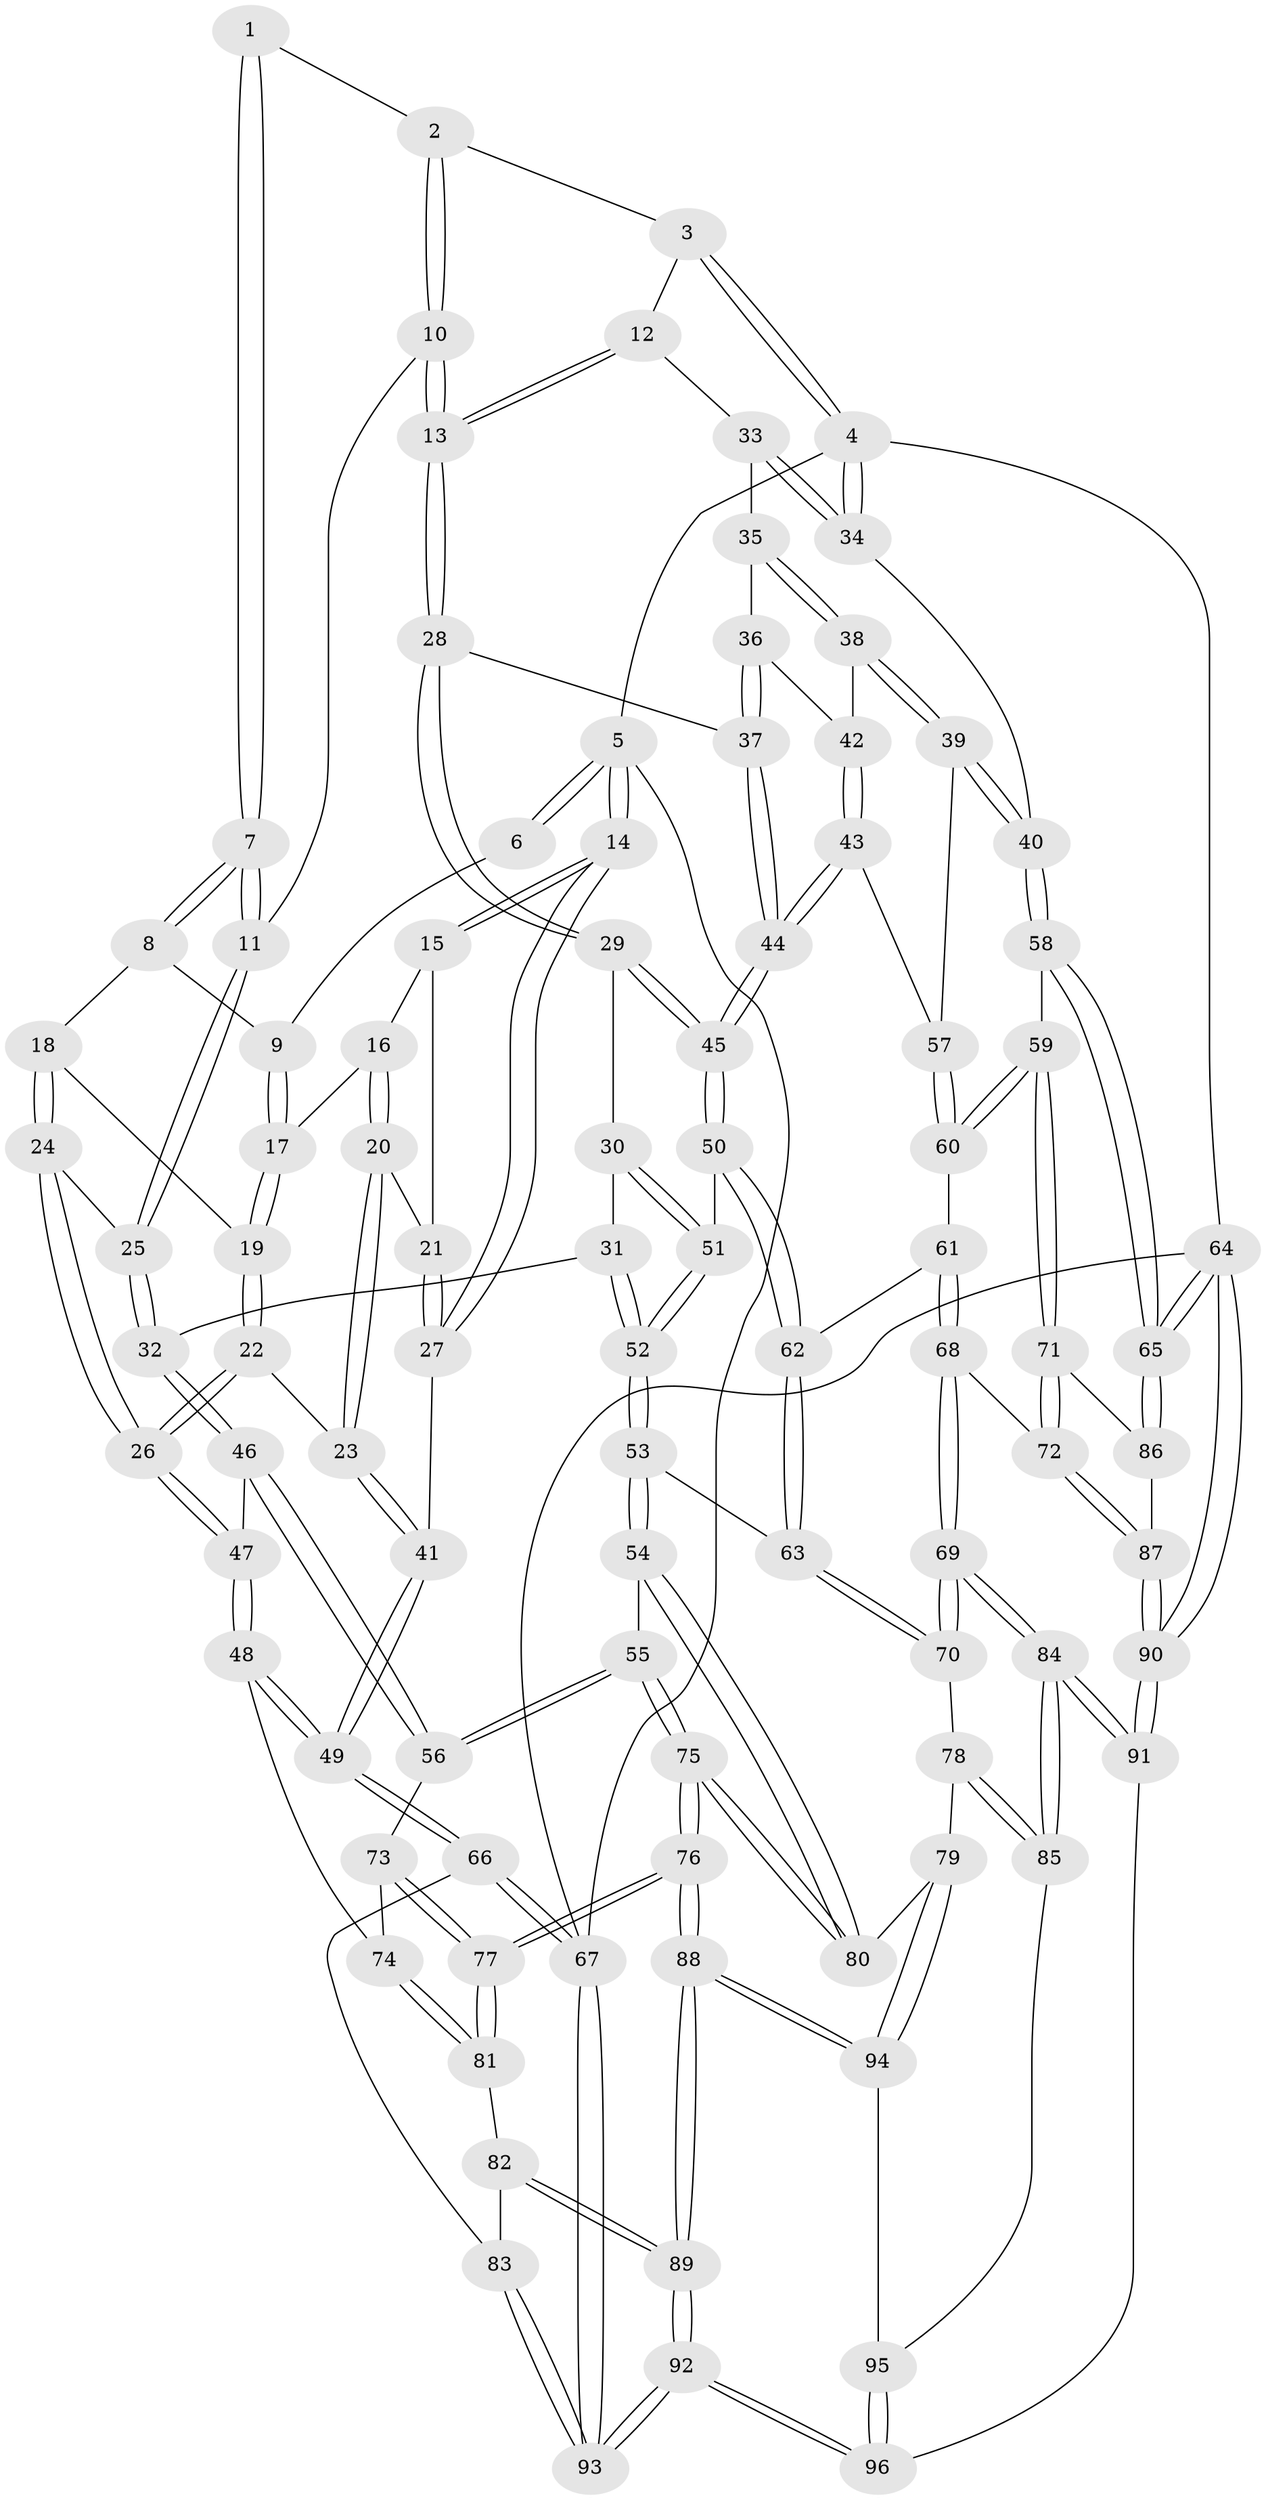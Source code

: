 // coarse degree distribution, {4: 0.3125, 2: 0.041666666666666664, 3: 0.14583333333333334, 5: 0.375, 8: 0.020833333333333332, 6: 0.08333333333333333, 7: 0.020833333333333332}
// Generated by graph-tools (version 1.1) at 2025/06/03/04/25 22:06:37]
// undirected, 96 vertices, 237 edges
graph export_dot {
graph [start="1"]
  node [color=gray90,style=filled];
  1 [pos="+0.5925389021689049+0"];
  2 [pos="+0.719718312789947+0"];
  3 [pos="+0.7751973520561153+0"];
  4 [pos="+1+0"];
  5 [pos="+0+0"];
  6 [pos="+0.29321237277487305+0"];
  7 [pos="+0.4911691438102321+0.14390810344706953"];
  8 [pos="+0.32401195960559376+0.05736963669818902"];
  9 [pos="+0.28846891224402005+0.021264084839717576"];
  10 [pos="+0.6095037980693385+0.16212132998945897"];
  11 [pos="+0.5004743832044163+0.16377936829402348"];
  12 [pos="+0.8039419756018319+0.15559027595747107"];
  13 [pos="+0.6843506118934557+0.2106630937106589"];
  14 [pos="+0+0"];
  15 [pos="+0.13077799359028833+0.1044687115655706"];
  16 [pos="+0.191056821675476+0.11081888026180838"];
  17 [pos="+0.24573207282989418+0.07071336927726501"];
  18 [pos="+0.3445391679909059+0.19749602852823211"];
  19 [pos="+0.279433607714018+0.21105449960851508"];
  20 [pos="+0.1640228362716998+0.2731364382199474"];
  21 [pos="+0.03649458101996161+0.19317523461423344"];
  22 [pos="+0.22740592178678817+0.32670665288699935"];
  23 [pos="+0.1732873862703588+0.2991000511358564"];
  24 [pos="+0.4154798615692707+0.29075138243432097"];
  25 [pos="+0.45319484635310925+0.29452613584078824"];
  26 [pos="+0.24069135230880928+0.3389181795529606"];
  27 [pos="+0+0.17707321241734356"];
  28 [pos="+0.6639917353390589+0.30624881227808304"];
  29 [pos="+0.6229346005406537+0.3378638022112817"];
  30 [pos="+0.5634192056167898+0.3663584029458949"];
  31 [pos="+0.5005935688547571+0.3565615422799329"];
  32 [pos="+0.4930872025137076+0.35400092410897427"];
  33 [pos="+0.8153883860113982+0.1650648517166816"];
  34 [pos="+1+0.12508991955295498"];
  35 [pos="+0.8173297363761841+0.17076639792226972"];
  36 [pos="+0.7978449023734275+0.338231969073709"];
  37 [pos="+0.7630538296749992+0.35688159076792525"];
  38 [pos="+0.9847938500499236+0.3745482822019959"];
  39 [pos="+0.9892673615603906+0.37714083114520297"];
  40 [pos="+1+0.38681902363412574"];
  41 [pos="+0+0.4579524553793855"];
  42 [pos="+0.8468678809067871+0.35029154540784474"];
  43 [pos="+0.7948120142835452+0.47517762292288923"];
  44 [pos="+0.7589659098074197+0.4781003503809893"];
  45 [pos="+0.7515720698434952+0.484704804201257"];
  46 [pos="+0.34388007596738157+0.5755607432831773"];
  47 [pos="+0.2554091069442907+0.5144733746314556"];
  48 [pos="+0+0.5825273374103681"];
  49 [pos="+0+0.575515902257132"];
  50 [pos="+0.733113266959441+0.5095478541598127"];
  51 [pos="+0.6306306144369384+0.4952117602495582"];
  52 [pos="+0.54382888239222+0.5944206474330781"];
  53 [pos="+0.5218750374770101+0.635321404944107"];
  54 [pos="+0.48062747779704845+0.6466292110781983"];
  55 [pos="+0.37076695564250417+0.6034360249210323"];
  56 [pos="+0.34994624844821576+0.5878787942603166"];
  57 [pos="+0.8576289222289156+0.4730547113358909"];
  58 [pos="+1+0.6057330003723311"];
  59 [pos="+0.9603463503776084+0.6218357311682412"];
  60 [pos="+0.8967178780652887+0.6142853297127804"];
  61 [pos="+0.8363241033449849+0.6361164941749905"];
  62 [pos="+0.7423754242826434+0.5647841350560668"];
  63 [pos="+0.642702350630567+0.6822839784398691"];
  64 [pos="+1+1"];
  65 [pos="+1+0.8159963447799182"];
  66 [pos="+0+0.9794392966509549"];
  67 [pos="+0+1"];
  68 [pos="+0.7843201175065564+0.7864556213025764"];
  69 [pos="+0.7783602623781846+0.7878322811722652"];
  70 [pos="+0.6771295092531232+0.7371341002802154"];
  71 [pos="+0.8763716311468289+0.7902924978483301"];
  72 [pos="+0.8074350911258258+0.7958872859784857"];
  73 [pos="+0.26753725063721384+0.6798058602561066"];
  74 [pos="+0.09416502928357537+0.7124928251225724"];
  75 [pos="+0.33656768587107677+0.8549204137670877"];
  76 [pos="+0.2906136873066001+0.8940010428474707"];
  77 [pos="+0.23429397400007626+0.8296470531136735"];
  78 [pos="+0.646347830885207+0.7702161692493094"];
  79 [pos="+0.48655717657725195+0.8184181550135935"];
  80 [pos="+0.4857037479518904+0.8174799932738225"];
  81 [pos="+0.13952937335425453+0.8017407753723814"];
  82 [pos="+0.10158601339149909+0.8529034828582274"];
  83 [pos="+0.09433949030268418+0.8574954549265107"];
  84 [pos="+0.6777345609579769+0.9845114820542297"];
  85 [pos="+0.5881839877447729+0.9096742311833916"];
  86 [pos="+0.9399849483159461+0.802067206785773"];
  87 [pos="+0.8869227125092302+0.9535030607644625"];
  88 [pos="+0.28447523692911997+1"];
  89 [pos="+0.2725922235805126+1"];
  90 [pos="+1+1"];
  91 [pos="+0.7426671935647055+1"];
  92 [pos="+0.2638447169550404+1"];
  93 [pos="+0.11678219001280912+1"];
  94 [pos="+0.5131645929240432+0.8674433822651326"];
  95 [pos="+0.5363612778573824+0.8926979732271664"];
  96 [pos="+0.3309978228172038+1"];
  1 -- 2;
  1 -- 7;
  1 -- 7;
  2 -- 3;
  2 -- 10;
  2 -- 10;
  3 -- 4;
  3 -- 4;
  3 -- 12;
  4 -- 5;
  4 -- 34;
  4 -- 34;
  4 -- 64;
  5 -- 6;
  5 -- 6;
  5 -- 14;
  5 -- 14;
  5 -- 67;
  6 -- 9;
  7 -- 8;
  7 -- 8;
  7 -- 11;
  7 -- 11;
  8 -- 9;
  8 -- 18;
  9 -- 17;
  9 -- 17;
  10 -- 11;
  10 -- 13;
  10 -- 13;
  11 -- 25;
  11 -- 25;
  12 -- 13;
  12 -- 13;
  12 -- 33;
  13 -- 28;
  13 -- 28;
  14 -- 15;
  14 -- 15;
  14 -- 27;
  14 -- 27;
  15 -- 16;
  15 -- 21;
  16 -- 17;
  16 -- 20;
  16 -- 20;
  17 -- 19;
  17 -- 19;
  18 -- 19;
  18 -- 24;
  18 -- 24;
  19 -- 22;
  19 -- 22;
  20 -- 21;
  20 -- 23;
  20 -- 23;
  21 -- 27;
  21 -- 27;
  22 -- 23;
  22 -- 26;
  22 -- 26;
  23 -- 41;
  23 -- 41;
  24 -- 25;
  24 -- 26;
  24 -- 26;
  25 -- 32;
  25 -- 32;
  26 -- 47;
  26 -- 47;
  27 -- 41;
  28 -- 29;
  28 -- 29;
  28 -- 37;
  29 -- 30;
  29 -- 45;
  29 -- 45;
  30 -- 31;
  30 -- 51;
  30 -- 51;
  31 -- 32;
  31 -- 52;
  31 -- 52;
  32 -- 46;
  32 -- 46;
  33 -- 34;
  33 -- 34;
  33 -- 35;
  34 -- 40;
  35 -- 36;
  35 -- 38;
  35 -- 38;
  36 -- 37;
  36 -- 37;
  36 -- 42;
  37 -- 44;
  37 -- 44;
  38 -- 39;
  38 -- 39;
  38 -- 42;
  39 -- 40;
  39 -- 40;
  39 -- 57;
  40 -- 58;
  40 -- 58;
  41 -- 49;
  41 -- 49;
  42 -- 43;
  42 -- 43;
  43 -- 44;
  43 -- 44;
  43 -- 57;
  44 -- 45;
  44 -- 45;
  45 -- 50;
  45 -- 50;
  46 -- 47;
  46 -- 56;
  46 -- 56;
  47 -- 48;
  47 -- 48;
  48 -- 49;
  48 -- 49;
  48 -- 74;
  49 -- 66;
  49 -- 66;
  50 -- 51;
  50 -- 62;
  50 -- 62;
  51 -- 52;
  51 -- 52;
  52 -- 53;
  52 -- 53;
  53 -- 54;
  53 -- 54;
  53 -- 63;
  54 -- 55;
  54 -- 80;
  54 -- 80;
  55 -- 56;
  55 -- 56;
  55 -- 75;
  55 -- 75;
  56 -- 73;
  57 -- 60;
  57 -- 60;
  58 -- 59;
  58 -- 65;
  58 -- 65;
  59 -- 60;
  59 -- 60;
  59 -- 71;
  59 -- 71;
  60 -- 61;
  61 -- 62;
  61 -- 68;
  61 -- 68;
  62 -- 63;
  62 -- 63;
  63 -- 70;
  63 -- 70;
  64 -- 65;
  64 -- 65;
  64 -- 90;
  64 -- 90;
  64 -- 67;
  65 -- 86;
  65 -- 86;
  66 -- 67;
  66 -- 67;
  66 -- 83;
  67 -- 93;
  67 -- 93;
  68 -- 69;
  68 -- 69;
  68 -- 72;
  69 -- 70;
  69 -- 70;
  69 -- 84;
  69 -- 84;
  70 -- 78;
  71 -- 72;
  71 -- 72;
  71 -- 86;
  72 -- 87;
  72 -- 87;
  73 -- 74;
  73 -- 77;
  73 -- 77;
  74 -- 81;
  74 -- 81;
  75 -- 76;
  75 -- 76;
  75 -- 80;
  75 -- 80;
  76 -- 77;
  76 -- 77;
  76 -- 88;
  76 -- 88;
  77 -- 81;
  77 -- 81;
  78 -- 79;
  78 -- 85;
  78 -- 85;
  79 -- 80;
  79 -- 94;
  79 -- 94;
  81 -- 82;
  82 -- 83;
  82 -- 89;
  82 -- 89;
  83 -- 93;
  83 -- 93;
  84 -- 85;
  84 -- 85;
  84 -- 91;
  84 -- 91;
  85 -- 95;
  86 -- 87;
  87 -- 90;
  87 -- 90;
  88 -- 89;
  88 -- 89;
  88 -- 94;
  88 -- 94;
  89 -- 92;
  89 -- 92;
  90 -- 91;
  90 -- 91;
  91 -- 96;
  92 -- 93;
  92 -- 93;
  92 -- 96;
  92 -- 96;
  94 -- 95;
  95 -- 96;
  95 -- 96;
}
